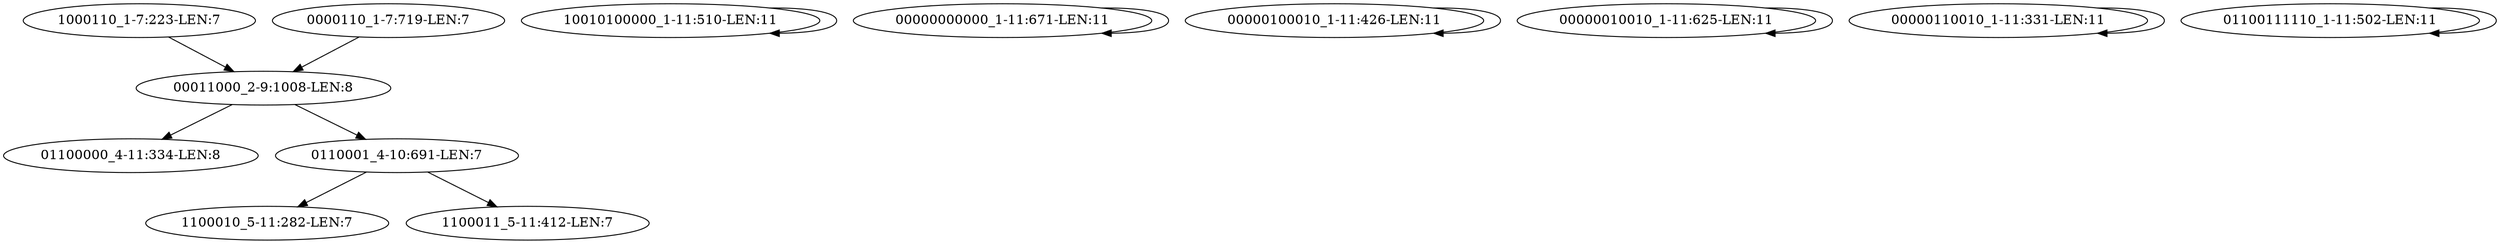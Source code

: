 digraph G {
    "00011000_2-9:1008-LEN:8" -> "01100000_4-11:334-LEN:8";
    "00011000_2-9:1008-LEN:8" -> "0110001_4-10:691-LEN:7";
    "10010100000_1-11:510-LEN:11" -> "10010100000_1-11:510-LEN:11";
    "1000110_1-7:223-LEN:7" -> "00011000_2-9:1008-LEN:8";
    "00000000000_1-11:671-LEN:11" -> "00000000000_1-11:671-LEN:11";
    "00000100010_1-11:426-LEN:11" -> "00000100010_1-11:426-LEN:11";
    "00000010010_1-11:625-LEN:11" -> "00000010010_1-11:625-LEN:11";
    "0110001_4-10:691-LEN:7" -> "1100010_5-11:282-LEN:7";
    "0110001_4-10:691-LEN:7" -> "1100011_5-11:412-LEN:7";
    "00000110010_1-11:331-LEN:11" -> "00000110010_1-11:331-LEN:11";
    "0000110_1-7:719-LEN:7" -> "00011000_2-9:1008-LEN:8";
    "01100111110_1-11:502-LEN:11" -> "01100111110_1-11:502-LEN:11";
}
